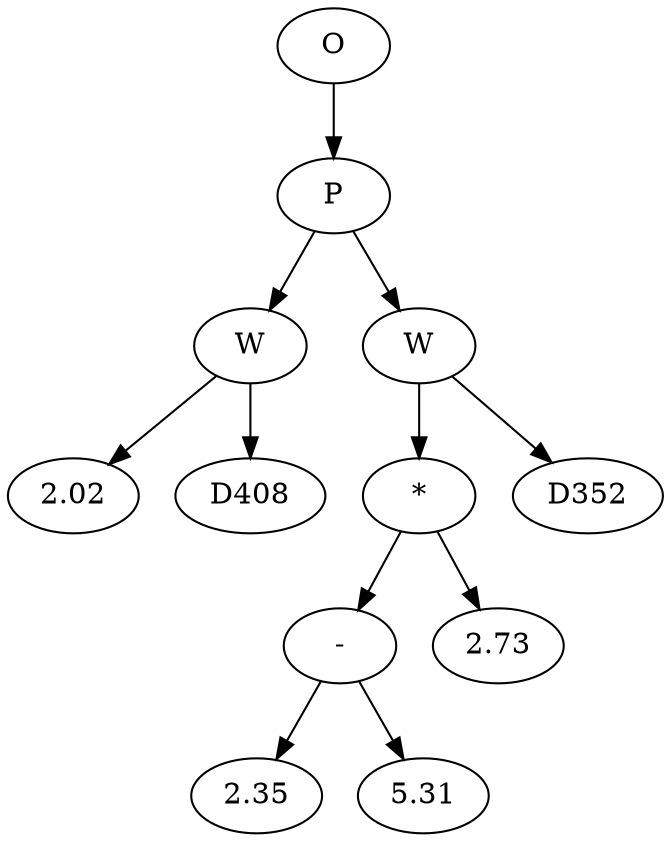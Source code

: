 // Tree
digraph {
	16899658 [label=O]
	16899659 [label=P]
	16899658 -> 16899659
	16899660 [label=W]
	16899659 -> 16899660
	16899661 [label=2.02]
	16899660 -> 16899661
	16899662 [label=D408]
	16899660 -> 16899662
	16899663 [label=W]
	16899659 -> 16899663
	16899664 [label="*"]
	16899663 -> 16899664
	16899665 [label="-"]
	16899664 -> 16899665
	16899666 [label=2.35]
	16899665 -> 16899666
	16899667 [label=5.31]
	16899665 -> 16899667
	16899668 [label=2.73]
	16899664 -> 16899668
	16899669 [label=D352]
	16899663 -> 16899669
}
